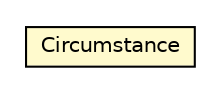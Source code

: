 #!/usr/local/bin/dot
#
# Class diagram 
# Generated by UMLGraph version R5_6 (http://www.umlgraph.org/)
#

digraph G {
	edge [fontname="Helvetica",fontsize=10,labelfontname="Helvetica",labelfontsize=10];
	node [fontname="Helvetica",fontsize=10,shape=plaintext];
	nodesep=0.25;
	ranksep=0.5;
	// jason.asSemantics.Circumstance
	c19589 [label=<<table title="jason.asSemantics.Circumstance" border="0" cellborder="1" cellspacing="0" cellpadding="2" port="p" bgcolor="lemonChiffon" href="./Circumstance.html">
		<tr><td><table border="0" cellspacing="0" cellpadding="1">
<tr><td align="center" balign="center"> Circumstance </td></tr>
		</table></td></tr>
		</table>>, URL="./Circumstance.html", fontname="Helvetica", fontcolor="black", fontsize=10.0];
}

